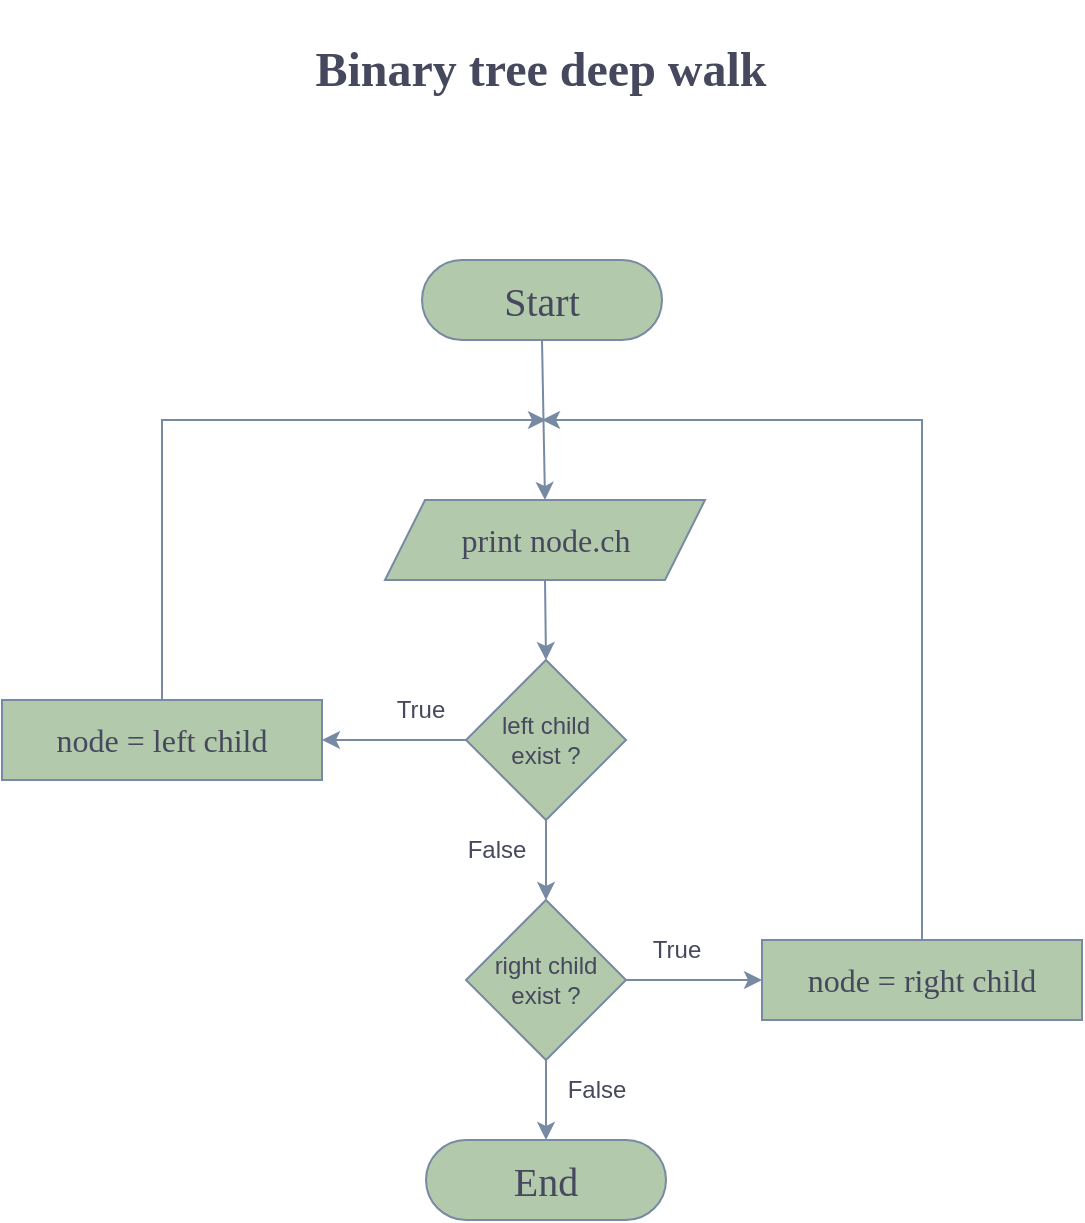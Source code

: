 <mxfile version="24.0.4" type="device">
  <diagram id="23iRSUPoRavnBvh4doch" name="Page-1">
    <mxGraphModel dx="1434" dy="836" grid="1" gridSize="10" guides="1" tooltips="1" connect="1" arrows="1" fold="1" page="1" pageScale="1" pageWidth="827" pageHeight="1169" math="0" shadow="0">
      <root>
        <mxCell id="0" />
        <mxCell id="1" parent="0" />
        <mxCell id="SRyxngIl7tBlxHs5BokF-2" value="Start" style="rounded=1;whiteSpace=wrap;html=1;perimeterSpacing=0;perimeter=rectanglePerimeter;direction=east;arcSize=50;fillColor=#B2C9AB;strokeColor=#788AA3;fontColor=#46495D;fontSize=20;fontFamily=Comic Sans MS;labelBackgroundColor=none;" parent="1" vertex="1">
          <mxGeometry x="352" y="160" width="120" height="40" as="geometry" />
        </mxCell>
        <mxCell id="SRyxngIl7tBlxHs5BokF-6" value="" style="endArrow=classic;html=1;rounded=0;strokeColor=#788AA3;fontColor=#46495D;fillColor=#B2C9AB;exitX=0.5;exitY=1;exitDx=0;exitDy=0;entryX=0.5;entryY=0;entryDx=0;entryDy=0;" parent="1" source="SRyxngIl7tBlxHs5BokF-2" target="SRyxngIl7tBlxHs5BokF-8" edge="1">
          <mxGeometry width="50" height="50" relative="1" as="geometry">
            <mxPoint x="398" y="220" as="sourcePoint" />
            <mxPoint x="411.667" y="240" as="targetPoint" />
          </mxGeometry>
        </mxCell>
        <mxCell id="SRyxngIl7tBlxHs5BokF-8" value="print node.ch" style="shape=parallelogram;perimeter=parallelogramPerimeter;whiteSpace=wrap;html=1;fixedSize=1;strokeColor=#788AA3;fontColor=#46495D;fillColor=#B2C9AB;fontSize=16;fontFamily=Comic Sans MS;" parent="1" vertex="1">
          <mxGeometry x="333.5" y="280" width="160" height="40" as="geometry" />
        </mxCell>
        <mxCell id="SRyxngIl7tBlxHs5BokF-11" value="&lt;div&gt;left child&lt;/div&gt;&lt;div&gt;exist ?&lt;/div&gt;" style="rhombus;whiteSpace=wrap;html=1;strokeColor=#788AA3;fontColor=#46495D;fillColor=#B2C9AB;" parent="1" vertex="1">
          <mxGeometry x="374" y="360" width="80" height="80" as="geometry" />
        </mxCell>
        <mxCell id="SRyxngIl7tBlxHs5BokF-13" value="True" style="text;html=1;align=center;verticalAlign=middle;resizable=0;points=[];autosize=1;strokeColor=none;fillColor=none;fontColor=#46495D;" parent="1" vertex="1">
          <mxGeometry x="326" y="370" width="50" height="30" as="geometry" />
        </mxCell>
        <mxCell id="SRyxngIl7tBlxHs5BokF-14" value="" style="endArrow=classic;html=1;rounded=0;strokeColor=#788AA3;fontColor=#46495D;fillColor=#B2C9AB;exitX=0.5;exitY=1;exitDx=0;exitDy=0;entryX=0.5;entryY=0;entryDx=0;entryDy=0;" parent="1" source="SRyxngIl7tBlxHs5BokF-11" target="SRyxngIl7tBlxHs5BokF-15" edge="1">
          <mxGeometry width="50" height="50" relative="1" as="geometry">
            <mxPoint x="310" y="400" as="sourcePoint" />
            <mxPoint x="510" y="480" as="targetPoint" />
          </mxGeometry>
        </mxCell>
        <mxCell id="SRyxngIl7tBlxHs5BokF-15" value="&lt;div&gt;right child&lt;/div&gt;&lt;div&gt;exist ?&lt;/div&gt;" style="rhombus;whiteSpace=wrap;html=1;strokeColor=#788AA3;fontColor=#46495D;fillColor=#B2C9AB;" parent="1" vertex="1">
          <mxGeometry x="374" y="480" width="80" height="80" as="geometry" />
        </mxCell>
        <mxCell id="SRyxngIl7tBlxHs5BokF-16" value="False" style="text;html=1;align=center;verticalAlign=middle;resizable=0;points=[];autosize=1;strokeColor=none;fillColor=none;fontColor=#46495D;" parent="1" vertex="1">
          <mxGeometry x="364" y="440" width="50" height="30" as="geometry" />
        </mxCell>
        <mxCell id="SRyxngIl7tBlxHs5BokF-18" value="True" style="text;html=1;align=center;verticalAlign=middle;resizable=0;points=[];autosize=1;strokeColor=none;fillColor=none;fontColor=#46495D;" parent="1" vertex="1">
          <mxGeometry x="454" y="490" width="50" height="30" as="geometry" />
        </mxCell>
        <mxCell id="SRyxngIl7tBlxHs5BokF-19" value="" style="endArrow=classic;html=1;rounded=0;strokeColor=#788AA3;fontColor=#46495D;fillColor=#B2C9AB;exitX=0.5;exitY=1;exitDx=0;exitDy=0;entryX=0.5;entryY=0;entryDx=0;entryDy=0;" parent="1" source="SRyxngIl7tBlxHs5BokF-8" target="SRyxngIl7tBlxHs5BokF-11" edge="1">
          <mxGeometry width="50" height="50" relative="1" as="geometry">
            <mxPoint x="260" y="500" as="sourcePoint" />
            <mxPoint x="310" y="450" as="targetPoint" />
          </mxGeometry>
        </mxCell>
        <mxCell id="SRyxngIl7tBlxHs5BokF-20" value="" style="endArrow=classic;html=1;rounded=0;strokeColor=#788AA3;fontColor=#46495D;fillColor=#B2C9AB;exitX=0.5;exitY=1;exitDx=0;exitDy=0;" parent="1" source="SRyxngIl7tBlxHs5BokF-15" target="SRyxngIl7tBlxHs5BokF-21" edge="1">
          <mxGeometry width="50" height="50" relative="1" as="geometry">
            <mxPoint x="290" y="540" as="sourcePoint" />
            <mxPoint x="414" y="600" as="targetPoint" />
          </mxGeometry>
        </mxCell>
        <mxCell id="SRyxngIl7tBlxHs5BokF-21" value="End" style="rounded=1;whiteSpace=wrap;html=1;strokeColor=#788AA3;fontColor=#46495D;fillColor=#B2C9AB;arcSize=50;fontSize=20;fontFamily=Comic Sans MS;" parent="1" vertex="1">
          <mxGeometry x="354" y="600" width="120" height="40" as="geometry" />
        </mxCell>
        <mxCell id="SRyxngIl7tBlxHs5BokF-22" value="&lt;h1&gt;&lt;font style=&quot;font-size: 24px;&quot;&gt;Binary tree deep walk&amp;nbsp;&lt;/font&gt;&lt;/h1&gt;" style="text;html=1;align=center;verticalAlign=middle;resizable=0;points=[];autosize=1;strokeColor=none;fillColor=none;fontColor=#46495D;fontFamily=Verdana;" parent="1" vertex="1">
          <mxGeometry x="249" y="30" width="330" height="70" as="geometry" />
        </mxCell>
        <mxCell id="SRyxngIl7tBlxHs5BokF-23" value="False" style="text;html=1;align=center;verticalAlign=middle;resizable=0;points=[];autosize=1;strokeColor=none;fillColor=none;fontColor=#46495D;" parent="1" vertex="1">
          <mxGeometry x="414" y="560" width="50" height="30" as="geometry" />
        </mxCell>
        <mxCell id="SRyxngIl7tBlxHs5BokF-24" value="&lt;font style=&quot;font-size: 16px;&quot;&gt;node = left child&lt;/font&gt;" style="rounded=0;whiteSpace=wrap;html=1;strokeColor=#788AA3;fontColor=#46495D;fillColor=#B2C9AB;fontSize=16;fontFamily=Comic Sans MS;" parent="1" vertex="1">
          <mxGeometry x="142" y="380" width="160" height="40" as="geometry" />
        </mxCell>
        <mxCell id="SRyxngIl7tBlxHs5BokF-25" value="&lt;font style=&quot;font-size: 16px;&quot;&gt;node = right child&lt;/font&gt;" style="rounded=0;whiteSpace=wrap;html=1;strokeColor=#788AA3;fontColor=#46495D;fillColor=#B2C9AB;fontSize=16;fontFamily=Comic Sans MS;" parent="1" vertex="1">
          <mxGeometry x="522" y="500" width="160" height="40" as="geometry" />
        </mxCell>
        <mxCell id="SRyxngIl7tBlxHs5BokF-26" value="" style="endArrow=classic;html=1;rounded=0;strokeColor=#788AA3;fontColor=#46495D;fillColor=#B2C9AB;exitX=1;exitY=0.5;exitDx=0;exitDy=0;entryX=0;entryY=0.5;entryDx=0;entryDy=0;" parent="1" source="SRyxngIl7tBlxHs5BokF-15" target="SRyxngIl7tBlxHs5BokF-25" edge="1">
          <mxGeometry width="50" height="50" relative="1" as="geometry">
            <mxPoint x="186" y="470" as="sourcePoint" />
            <mxPoint x="466" y="530" as="targetPoint" />
          </mxGeometry>
        </mxCell>
        <mxCell id="SRyxngIl7tBlxHs5BokF-27" value="" style="endArrow=classic;html=1;rounded=0;strokeColor=#788AA3;fontColor=#46495D;fillColor=#B2C9AB;exitX=0;exitY=0.5;exitDx=0;exitDy=0;entryX=1;entryY=0.5;entryDx=0;entryDy=0;" parent="1" source="SRyxngIl7tBlxHs5BokF-11" target="SRyxngIl7tBlxHs5BokF-24" edge="1">
          <mxGeometry width="50" height="50" relative="1" as="geometry">
            <mxPoint x="306" y="450" as="sourcePoint" />
            <mxPoint x="356" y="400" as="targetPoint" />
          </mxGeometry>
        </mxCell>
        <mxCell id="uAH1_69QyT9cGK6XRmTa-3" value="" style="endArrow=classic;html=1;rounded=0;strokeColor=#788AA3;fontColor=#46495D;fillColor=#B2C9AB;" parent="1" source="SRyxngIl7tBlxHs5BokF-24" edge="1">
          <mxGeometry width="50" height="50" relative="1" as="geometry">
            <mxPoint x="222" y="280" as="sourcePoint" />
            <mxPoint x="414" y="240" as="targetPoint" />
            <Array as="points">
              <mxPoint x="222" y="240" />
            </Array>
          </mxGeometry>
        </mxCell>
        <mxCell id="uAH1_69QyT9cGK6XRmTa-4" value="" style="endArrow=classic;html=1;rounded=0;strokeColor=#788AA3;fontColor=#46495D;fillColor=#B2C9AB;exitX=0.5;exitY=0;exitDx=0;exitDy=0;" parent="1" source="SRyxngIl7tBlxHs5BokF-25" edge="1">
          <mxGeometry width="50" height="50" relative="1" as="geometry">
            <mxPoint x="602" y="280" as="sourcePoint" />
            <mxPoint x="412" y="240" as="targetPoint" />
            <Array as="points">
              <mxPoint x="602" y="240" />
            </Array>
          </mxGeometry>
        </mxCell>
      </root>
    </mxGraphModel>
  </diagram>
</mxfile>
